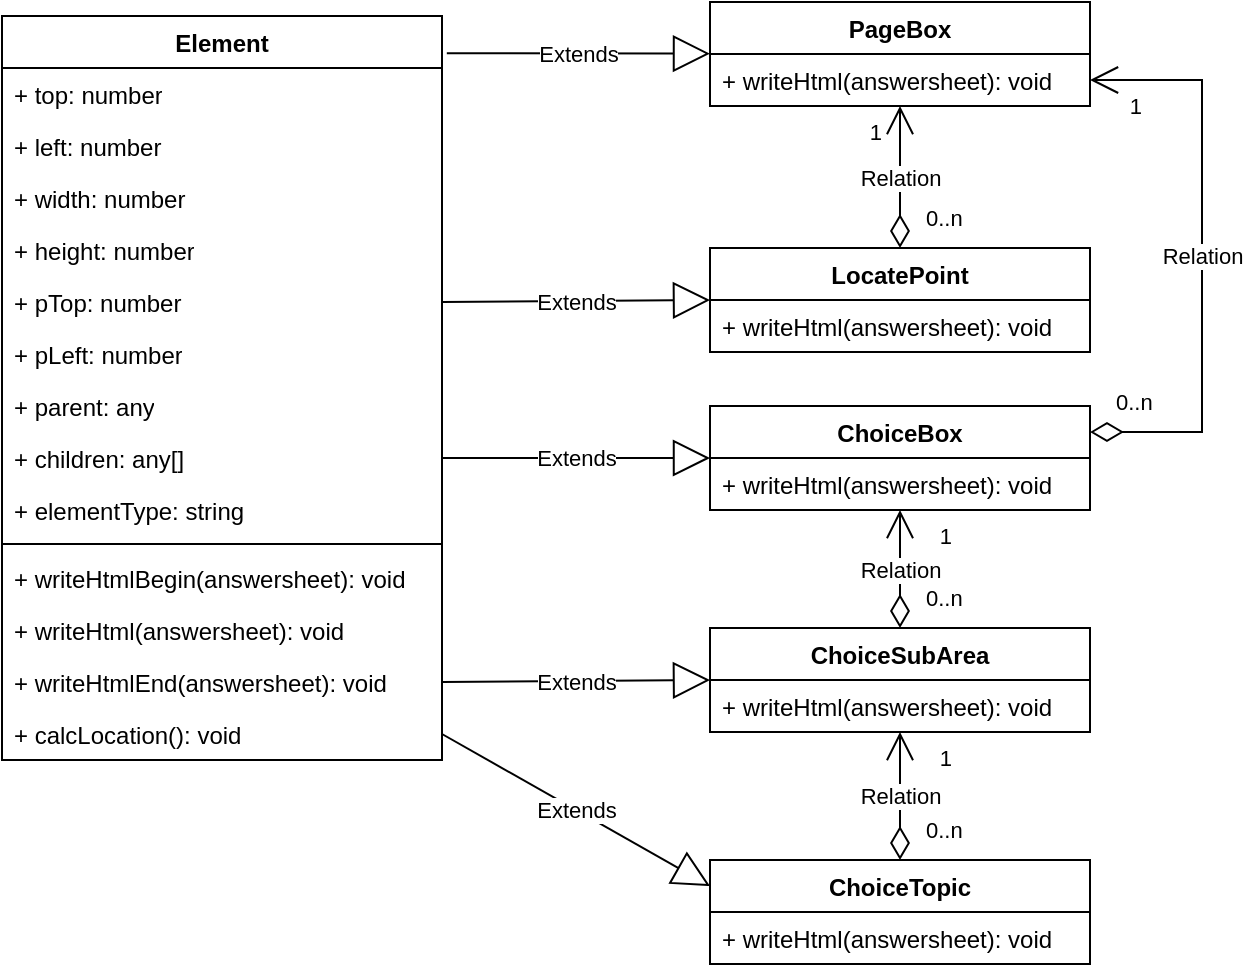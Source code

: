 <mxfile version="26.0.3">
  <diagram id="C5RBs43oDa-KdzZeNtuy" name="Page-1">
    <mxGraphModel dx="1221" dy="717" grid="1" gridSize="10" guides="1" tooltips="1" connect="1" arrows="1" fold="1" page="1" pageScale="1" pageWidth="827" pageHeight="1169" math="0" shadow="0">
      <root>
        <mxCell id="WIyWlLk6GJQsqaUBKTNV-0" />
        <mxCell id="WIyWlLk6GJQsqaUBKTNV-1" parent="WIyWlLk6GJQsqaUBKTNV-0" />
        <mxCell id="dgkJ8wxAmbJmQHjq3iJZ-0" value="Element" style="swimlane;fontStyle=1;align=center;verticalAlign=top;childLayout=stackLayout;horizontal=1;startSize=26;horizontalStack=0;resizeParent=1;resizeParentMax=0;resizeLast=0;collapsible=1;marginBottom=0;whiteSpace=wrap;html=1;" vertex="1" parent="WIyWlLk6GJQsqaUBKTNV-1">
          <mxGeometry x="60" y="85" width="220" height="372" as="geometry" />
        </mxCell>
        <mxCell id="dgkJ8wxAmbJmQHjq3iJZ-1" value="+ top: number" style="text;strokeColor=none;fillColor=none;align=left;verticalAlign=top;spacingLeft=4;spacingRight=4;overflow=hidden;rotatable=0;points=[[0,0.5],[1,0.5]];portConstraint=eastwest;whiteSpace=wrap;html=1;" vertex="1" parent="dgkJ8wxAmbJmQHjq3iJZ-0">
          <mxGeometry y="26" width="220" height="26" as="geometry" />
        </mxCell>
        <mxCell id="dgkJ8wxAmbJmQHjq3iJZ-4" value="+ left: number" style="text;strokeColor=none;fillColor=none;align=left;verticalAlign=top;spacingLeft=4;spacingRight=4;overflow=hidden;rotatable=0;points=[[0,0.5],[1,0.5]];portConstraint=eastwest;whiteSpace=wrap;html=1;" vertex="1" parent="dgkJ8wxAmbJmQHjq3iJZ-0">
          <mxGeometry y="52" width="220" height="26" as="geometry" />
        </mxCell>
        <mxCell id="dgkJ8wxAmbJmQHjq3iJZ-6" value="+ width: number" style="text;strokeColor=none;fillColor=none;align=left;verticalAlign=top;spacingLeft=4;spacingRight=4;overflow=hidden;rotatable=0;points=[[0,0.5],[1,0.5]];portConstraint=eastwest;whiteSpace=wrap;html=1;" vertex="1" parent="dgkJ8wxAmbJmQHjq3iJZ-0">
          <mxGeometry y="78" width="220" height="26" as="geometry" />
        </mxCell>
        <mxCell id="dgkJ8wxAmbJmQHjq3iJZ-5" value="+ height: number" style="text;strokeColor=none;fillColor=none;align=left;verticalAlign=top;spacingLeft=4;spacingRight=4;overflow=hidden;rotatable=0;points=[[0,0.5],[1,0.5]];portConstraint=eastwest;whiteSpace=wrap;html=1;" vertex="1" parent="dgkJ8wxAmbJmQHjq3iJZ-0">
          <mxGeometry y="104" width="220" height="26" as="geometry" />
        </mxCell>
        <mxCell id="dgkJ8wxAmbJmQHjq3iJZ-7" value="+ pTop: number" style="text;strokeColor=none;fillColor=none;align=left;verticalAlign=top;spacingLeft=4;spacingRight=4;overflow=hidden;rotatable=0;points=[[0,0.5],[1,0.5]];portConstraint=eastwest;whiteSpace=wrap;html=1;" vertex="1" parent="dgkJ8wxAmbJmQHjq3iJZ-0">
          <mxGeometry y="130" width="220" height="26" as="geometry" />
        </mxCell>
        <mxCell id="dgkJ8wxAmbJmQHjq3iJZ-8" value="+ pLeft: number" style="text;strokeColor=none;fillColor=none;align=left;verticalAlign=top;spacingLeft=4;spacingRight=4;overflow=hidden;rotatable=0;points=[[0,0.5],[1,0.5]];portConstraint=eastwest;whiteSpace=wrap;html=1;" vertex="1" parent="dgkJ8wxAmbJmQHjq3iJZ-0">
          <mxGeometry y="156" width="220" height="26" as="geometry" />
        </mxCell>
        <mxCell id="dgkJ8wxAmbJmQHjq3iJZ-9" value="+ parent: any" style="text;strokeColor=none;fillColor=none;align=left;verticalAlign=top;spacingLeft=4;spacingRight=4;overflow=hidden;rotatable=0;points=[[0,0.5],[1,0.5]];portConstraint=eastwest;whiteSpace=wrap;html=1;" vertex="1" parent="dgkJ8wxAmbJmQHjq3iJZ-0">
          <mxGeometry y="182" width="220" height="26" as="geometry" />
        </mxCell>
        <mxCell id="dgkJ8wxAmbJmQHjq3iJZ-10" value="+ children: any[]" style="text;strokeColor=none;fillColor=none;align=left;verticalAlign=top;spacingLeft=4;spacingRight=4;overflow=hidden;rotatable=0;points=[[0,0.5],[1,0.5]];portConstraint=eastwest;whiteSpace=wrap;html=1;" vertex="1" parent="dgkJ8wxAmbJmQHjq3iJZ-0">
          <mxGeometry y="208" width="220" height="26" as="geometry" />
        </mxCell>
        <mxCell id="dgkJ8wxAmbJmQHjq3iJZ-11" value="+ elementType: string" style="text;strokeColor=none;fillColor=none;align=left;verticalAlign=top;spacingLeft=4;spacingRight=4;overflow=hidden;rotatable=0;points=[[0,0.5],[1,0.5]];portConstraint=eastwest;whiteSpace=wrap;html=1;" vertex="1" parent="dgkJ8wxAmbJmQHjq3iJZ-0">
          <mxGeometry y="234" width="220" height="26" as="geometry" />
        </mxCell>
        <mxCell id="dgkJ8wxAmbJmQHjq3iJZ-2" value="" style="line;strokeWidth=1;fillColor=none;align=left;verticalAlign=middle;spacingTop=-1;spacingLeft=3;spacingRight=3;rotatable=0;labelPosition=right;points=[];portConstraint=eastwest;strokeColor=inherit;" vertex="1" parent="dgkJ8wxAmbJmQHjq3iJZ-0">
          <mxGeometry y="260" width="220" height="8" as="geometry" />
        </mxCell>
        <mxCell id="dgkJ8wxAmbJmQHjq3iJZ-3" value="+ writeHtmlBegin(answersheet): void" style="text;strokeColor=none;fillColor=none;align=left;verticalAlign=top;spacingLeft=4;spacingRight=4;overflow=hidden;rotatable=0;points=[[0,0.5],[1,0.5]];portConstraint=eastwest;whiteSpace=wrap;html=1;" vertex="1" parent="dgkJ8wxAmbJmQHjq3iJZ-0">
          <mxGeometry y="268" width="220" height="26" as="geometry" />
        </mxCell>
        <mxCell id="dgkJ8wxAmbJmQHjq3iJZ-12" value="+ writeHtml(answersheet): void" style="text;strokeColor=none;fillColor=none;align=left;verticalAlign=top;spacingLeft=4;spacingRight=4;overflow=hidden;rotatable=0;points=[[0,0.5],[1,0.5]];portConstraint=eastwest;whiteSpace=wrap;html=1;" vertex="1" parent="dgkJ8wxAmbJmQHjq3iJZ-0">
          <mxGeometry y="294" width="220" height="26" as="geometry" />
        </mxCell>
        <mxCell id="dgkJ8wxAmbJmQHjq3iJZ-13" value="+ writeHtmlEnd(answersheet): void" style="text;strokeColor=none;fillColor=none;align=left;verticalAlign=top;spacingLeft=4;spacingRight=4;overflow=hidden;rotatable=0;points=[[0,0.5],[1,0.5]];portConstraint=eastwest;whiteSpace=wrap;html=1;" vertex="1" parent="dgkJ8wxAmbJmQHjq3iJZ-0">
          <mxGeometry y="320" width="220" height="26" as="geometry" />
        </mxCell>
        <mxCell id="dgkJ8wxAmbJmQHjq3iJZ-14" value="+ calcLocation(): void" style="text;strokeColor=none;fillColor=none;align=left;verticalAlign=top;spacingLeft=4;spacingRight=4;overflow=hidden;rotatable=0;points=[[0,0.5],[1,0.5]];portConstraint=eastwest;whiteSpace=wrap;html=1;" vertex="1" parent="dgkJ8wxAmbJmQHjq3iJZ-0">
          <mxGeometry y="346" width="220" height="26" as="geometry" />
        </mxCell>
        <mxCell id="dgkJ8wxAmbJmQHjq3iJZ-15" value="PageBox" style="swimlane;fontStyle=1;align=center;verticalAlign=top;childLayout=stackLayout;horizontal=1;startSize=26;horizontalStack=0;resizeParent=1;resizeParentMax=0;resizeLast=0;collapsible=1;marginBottom=0;whiteSpace=wrap;html=1;" vertex="1" parent="WIyWlLk6GJQsqaUBKTNV-1">
          <mxGeometry x="414" y="78" width="190" height="52" as="geometry" />
        </mxCell>
        <mxCell id="dgkJ8wxAmbJmQHjq3iJZ-23" value="+ writeHtml(answersheet): void" style="text;strokeColor=none;fillColor=none;align=left;verticalAlign=top;spacingLeft=4;spacingRight=4;overflow=hidden;rotatable=0;points=[[0,0.5],[1,0.5]];portConstraint=eastwest;whiteSpace=wrap;html=1;" vertex="1" parent="dgkJ8wxAmbJmQHjq3iJZ-15">
          <mxGeometry y="26" width="190" height="26" as="geometry" />
        </mxCell>
        <mxCell id="dgkJ8wxAmbJmQHjq3iJZ-19" value="LocatePoint" style="swimlane;fontStyle=1;align=center;verticalAlign=top;childLayout=stackLayout;horizontal=1;startSize=26;horizontalStack=0;resizeParent=1;resizeParentMax=0;resizeLast=0;collapsible=1;marginBottom=0;whiteSpace=wrap;html=1;" vertex="1" parent="WIyWlLk6GJQsqaUBKTNV-1">
          <mxGeometry x="414" y="201" width="190" height="52" as="geometry" />
        </mxCell>
        <mxCell id="dgkJ8wxAmbJmQHjq3iJZ-20" value="+ writeHtml(answersheet): void" style="text;strokeColor=none;fillColor=none;align=left;verticalAlign=top;spacingLeft=4;spacingRight=4;overflow=hidden;rotatable=0;points=[[0,0.5],[1,0.5]];portConstraint=eastwest;whiteSpace=wrap;html=1;" vertex="1" parent="dgkJ8wxAmbJmQHjq3iJZ-19">
          <mxGeometry y="26" width="190" height="26" as="geometry" />
        </mxCell>
        <mxCell id="dgkJ8wxAmbJmQHjq3iJZ-21" value="ChoiceBox" style="swimlane;fontStyle=1;align=center;verticalAlign=top;childLayout=stackLayout;horizontal=1;startSize=26;horizontalStack=0;resizeParent=1;resizeParentMax=0;resizeLast=0;collapsible=1;marginBottom=0;whiteSpace=wrap;html=1;" vertex="1" parent="WIyWlLk6GJQsqaUBKTNV-1">
          <mxGeometry x="414" y="280" width="190" height="52" as="geometry" />
        </mxCell>
        <mxCell id="dgkJ8wxAmbJmQHjq3iJZ-22" value="+ writeHtml(answersheet): void" style="text;strokeColor=none;fillColor=none;align=left;verticalAlign=top;spacingLeft=4;spacingRight=4;overflow=hidden;rotatable=0;points=[[0,0.5],[1,0.5]];portConstraint=eastwest;whiteSpace=wrap;html=1;" vertex="1" parent="dgkJ8wxAmbJmQHjq3iJZ-21">
          <mxGeometry y="26" width="190" height="26" as="geometry" />
        </mxCell>
        <mxCell id="dgkJ8wxAmbJmQHjq3iJZ-25" value="ChoiceSubArea" style="swimlane;fontStyle=1;align=center;verticalAlign=top;childLayout=stackLayout;horizontal=1;startSize=26;horizontalStack=0;resizeParent=1;resizeParentMax=0;resizeLast=0;collapsible=1;marginBottom=0;whiteSpace=wrap;html=1;" vertex="1" parent="WIyWlLk6GJQsqaUBKTNV-1">
          <mxGeometry x="414" y="391" width="190" height="52" as="geometry" />
        </mxCell>
        <mxCell id="dgkJ8wxAmbJmQHjq3iJZ-26" value="+ writeHtml(answersheet): void" style="text;strokeColor=none;fillColor=none;align=left;verticalAlign=top;spacingLeft=4;spacingRight=4;overflow=hidden;rotatable=0;points=[[0,0.5],[1,0.5]];portConstraint=eastwest;whiteSpace=wrap;html=1;" vertex="1" parent="dgkJ8wxAmbJmQHjq3iJZ-25">
          <mxGeometry y="26" width="190" height="26" as="geometry" />
        </mxCell>
        <mxCell id="dgkJ8wxAmbJmQHjq3iJZ-27" value="ChoiceTopic" style="swimlane;fontStyle=1;align=center;verticalAlign=top;childLayout=stackLayout;horizontal=1;startSize=26;horizontalStack=0;resizeParent=1;resizeParentMax=0;resizeLast=0;collapsible=1;marginBottom=0;whiteSpace=wrap;html=1;" vertex="1" parent="WIyWlLk6GJQsqaUBKTNV-1">
          <mxGeometry x="414" y="507" width="190" height="52" as="geometry" />
        </mxCell>
        <mxCell id="dgkJ8wxAmbJmQHjq3iJZ-28" value="+ writeHtml(answersheet): void" style="text;strokeColor=none;fillColor=none;align=left;verticalAlign=top;spacingLeft=4;spacingRight=4;overflow=hidden;rotatable=0;points=[[0,0.5],[1,0.5]];portConstraint=eastwest;whiteSpace=wrap;html=1;" vertex="1" parent="dgkJ8wxAmbJmQHjq3iJZ-27">
          <mxGeometry y="26" width="190" height="26" as="geometry" />
        </mxCell>
        <mxCell id="dgkJ8wxAmbJmQHjq3iJZ-29" value="Extends" style="endArrow=block;endSize=16;endFill=0;html=1;rounded=0;exitX=1.011;exitY=0.05;exitDx=0;exitDy=0;exitPerimeter=0;" edge="1" parent="WIyWlLk6GJQsqaUBKTNV-1" source="dgkJ8wxAmbJmQHjq3iJZ-0" target="dgkJ8wxAmbJmQHjq3iJZ-15">
          <mxGeometry width="160" relative="1" as="geometry">
            <mxPoint x="310" y="180" as="sourcePoint" />
            <mxPoint x="320" y="180" as="targetPoint" />
          </mxGeometry>
        </mxCell>
        <mxCell id="dgkJ8wxAmbJmQHjq3iJZ-30" value="Extends" style="endArrow=block;endSize=16;endFill=0;html=1;rounded=0;exitX=1;exitY=0.5;exitDx=0;exitDy=0;entryX=0;entryY=0.5;entryDx=0;entryDy=0;" edge="1" parent="WIyWlLk6GJQsqaUBKTNV-1" source="dgkJ8wxAmbJmQHjq3iJZ-7" target="dgkJ8wxAmbJmQHjq3iJZ-19">
          <mxGeometry width="160" relative="1" as="geometry">
            <mxPoint x="292" y="68" as="sourcePoint" />
            <mxPoint x="424" y="96" as="targetPoint" />
          </mxGeometry>
        </mxCell>
        <mxCell id="dgkJ8wxAmbJmQHjq3iJZ-31" value="Extends" style="endArrow=block;endSize=16;endFill=0;html=1;rounded=0;exitX=1;exitY=0.5;exitDx=0;exitDy=0;entryX=0;entryY=0.5;entryDx=0;entryDy=0;" edge="1" parent="WIyWlLk6GJQsqaUBKTNV-1" source="dgkJ8wxAmbJmQHjq3iJZ-10" target="dgkJ8wxAmbJmQHjq3iJZ-21">
          <mxGeometry width="160" relative="1" as="geometry">
            <mxPoint x="290" y="140" as="sourcePoint" />
            <mxPoint x="424" y="216" as="targetPoint" />
          </mxGeometry>
        </mxCell>
        <mxCell id="dgkJ8wxAmbJmQHjq3iJZ-35" value="Relation" style="endArrow=open;html=1;endSize=12;startArrow=diamondThin;startSize=14;startFill=0;edgeStyle=orthogonalEdgeStyle;rounded=0;" edge="1" parent="WIyWlLk6GJQsqaUBKTNV-1" source="dgkJ8wxAmbJmQHjq3iJZ-19" target="dgkJ8wxAmbJmQHjq3iJZ-15">
          <mxGeometry relative="1" as="geometry">
            <mxPoint x="680" y="150" as="sourcePoint" />
            <mxPoint x="490" y="270" as="targetPoint" />
          </mxGeometry>
        </mxCell>
        <mxCell id="dgkJ8wxAmbJmQHjq3iJZ-36" value="0..n" style="edgeLabel;resizable=0;html=1;align=left;verticalAlign=top;" connectable="0" vertex="1" parent="dgkJ8wxAmbJmQHjq3iJZ-35">
          <mxGeometry x="-1" relative="1" as="geometry">
            <mxPoint x="11" y="-28" as="offset" />
          </mxGeometry>
        </mxCell>
        <mxCell id="dgkJ8wxAmbJmQHjq3iJZ-37" value="1" style="edgeLabel;resizable=0;html=1;align=right;verticalAlign=top;" connectable="0" vertex="1" parent="dgkJ8wxAmbJmQHjq3iJZ-35">
          <mxGeometry x="1" relative="1" as="geometry">
            <mxPoint x="-9" as="offset" />
          </mxGeometry>
        </mxCell>
        <mxCell id="dgkJ8wxAmbJmQHjq3iJZ-38" value="Relation" style="endArrow=open;html=1;endSize=12;startArrow=diamondThin;startSize=14;startFill=0;edgeStyle=orthogonalEdgeStyle;rounded=0;entryX=1;entryY=0.5;entryDx=0;entryDy=0;exitX=1;exitY=0.25;exitDx=0;exitDy=0;" edge="1" parent="WIyWlLk6GJQsqaUBKTNV-1" source="dgkJ8wxAmbJmQHjq3iJZ-21" target="dgkJ8wxAmbJmQHjq3iJZ-23">
          <mxGeometry relative="1" as="geometry">
            <mxPoint x="519" y="208" as="sourcePoint" />
            <mxPoint x="519" y="142" as="targetPoint" />
            <Array as="points">
              <mxPoint x="660" y="293" />
              <mxPoint x="660" y="117" />
            </Array>
          </mxGeometry>
        </mxCell>
        <mxCell id="dgkJ8wxAmbJmQHjq3iJZ-39" value="0..n" style="edgeLabel;resizable=0;html=1;align=left;verticalAlign=top;" connectable="0" vertex="1" parent="dgkJ8wxAmbJmQHjq3iJZ-38">
          <mxGeometry x="-1" relative="1" as="geometry">
            <mxPoint x="11" y="-28" as="offset" />
          </mxGeometry>
        </mxCell>
        <mxCell id="dgkJ8wxAmbJmQHjq3iJZ-40" value="1" style="edgeLabel;resizable=0;html=1;align=right;verticalAlign=top;" connectable="0" vertex="1" parent="dgkJ8wxAmbJmQHjq3iJZ-38">
          <mxGeometry x="1" relative="1" as="geometry">
            <mxPoint x="26" as="offset" />
          </mxGeometry>
        </mxCell>
        <mxCell id="dgkJ8wxAmbJmQHjq3iJZ-41" value="Extends" style="endArrow=block;endSize=16;endFill=0;html=1;rounded=0;exitX=1;exitY=0.5;exitDx=0;exitDy=0;entryX=0;entryY=0.5;entryDx=0;entryDy=0;" edge="1" parent="WIyWlLk6GJQsqaUBKTNV-1" source="dgkJ8wxAmbJmQHjq3iJZ-13" target="dgkJ8wxAmbJmQHjq3iJZ-25">
          <mxGeometry width="160" relative="1" as="geometry">
            <mxPoint x="290" y="316" as="sourcePoint" />
            <mxPoint x="424" y="316" as="targetPoint" />
          </mxGeometry>
        </mxCell>
        <mxCell id="dgkJ8wxAmbJmQHjq3iJZ-42" value="Relation" style="endArrow=open;html=1;endSize=12;startArrow=diamondThin;startSize=14;startFill=0;edgeStyle=orthogonalEdgeStyle;rounded=0;" edge="1" parent="WIyWlLk6GJQsqaUBKTNV-1" source="dgkJ8wxAmbJmQHjq3iJZ-25" target="dgkJ8wxAmbJmQHjq3iJZ-21">
          <mxGeometry relative="1" as="geometry">
            <mxPoint x="614" y="303" as="sourcePoint" />
            <mxPoint x="614" y="127" as="targetPoint" />
            <Array as="points">
              <mxPoint x="509" y="360" />
              <mxPoint x="509" y="360" />
            </Array>
          </mxGeometry>
        </mxCell>
        <mxCell id="dgkJ8wxAmbJmQHjq3iJZ-43" value="0..n" style="edgeLabel;resizable=0;html=1;align=left;verticalAlign=top;" connectable="0" vertex="1" parent="dgkJ8wxAmbJmQHjq3iJZ-42">
          <mxGeometry x="-1" relative="1" as="geometry">
            <mxPoint x="11" y="-28" as="offset" />
          </mxGeometry>
        </mxCell>
        <mxCell id="dgkJ8wxAmbJmQHjq3iJZ-44" value="1" style="edgeLabel;resizable=0;html=1;align=right;verticalAlign=top;" connectable="0" vertex="1" parent="dgkJ8wxAmbJmQHjq3iJZ-42">
          <mxGeometry x="1" relative="1" as="geometry">
            <mxPoint x="26" as="offset" />
          </mxGeometry>
        </mxCell>
        <mxCell id="dgkJ8wxAmbJmQHjq3iJZ-45" value="Relation" style="endArrow=open;html=1;endSize=12;startArrow=diamondThin;startSize=14;startFill=0;edgeStyle=orthogonalEdgeStyle;rounded=0;entryX=0.5;entryY=1;entryDx=0;entryDy=0;exitX=0.5;exitY=0;exitDx=0;exitDy=0;" edge="1" parent="WIyWlLk6GJQsqaUBKTNV-1" source="dgkJ8wxAmbJmQHjq3iJZ-27" target="dgkJ8wxAmbJmQHjq3iJZ-25">
          <mxGeometry relative="1" as="geometry">
            <mxPoint x="650" y="380" as="sourcePoint" />
            <mxPoint x="650" y="580" as="targetPoint" />
            <Array as="points">
              <mxPoint x="509" y="470" />
              <mxPoint x="509" y="470" />
            </Array>
          </mxGeometry>
        </mxCell>
        <mxCell id="dgkJ8wxAmbJmQHjq3iJZ-46" value="0..n" style="edgeLabel;resizable=0;html=1;align=left;verticalAlign=top;" connectable="0" vertex="1" parent="dgkJ8wxAmbJmQHjq3iJZ-45">
          <mxGeometry x="-1" relative="1" as="geometry">
            <mxPoint x="11" y="-28" as="offset" />
          </mxGeometry>
        </mxCell>
        <mxCell id="dgkJ8wxAmbJmQHjq3iJZ-47" value="1" style="edgeLabel;resizable=0;html=1;align=right;verticalAlign=top;" connectable="0" vertex="1" parent="dgkJ8wxAmbJmQHjq3iJZ-45">
          <mxGeometry x="1" relative="1" as="geometry">
            <mxPoint x="26" as="offset" />
          </mxGeometry>
        </mxCell>
        <mxCell id="dgkJ8wxAmbJmQHjq3iJZ-48" value="Extends" style="endArrow=block;endSize=16;endFill=0;html=1;rounded=0;exitX=1;exitY=0.5;exitDx=0;exitDy=0;entryX=0;entryY=0.25;entryDx=0;entryDy=0;" edge="1" parent="WIyWlLk6GJQsqaUBKTNV-1" source="dgkJ8wxAmbJmQHjq3iJZ-14" target="dgkJ8wxAmbJmQHjq3iJZ-27">
          <mxGeometry width="160" relative="1" as="geometry">
            <mxPoint x="290" y="428" as="sourcePoint" />
            <mxPoint x="424" y="427" as="targetPoint" />
          </mxGeometry>
        </mxCell>
      </root>
    </mxGraphModel>
  </diagram>
</mxfile>
